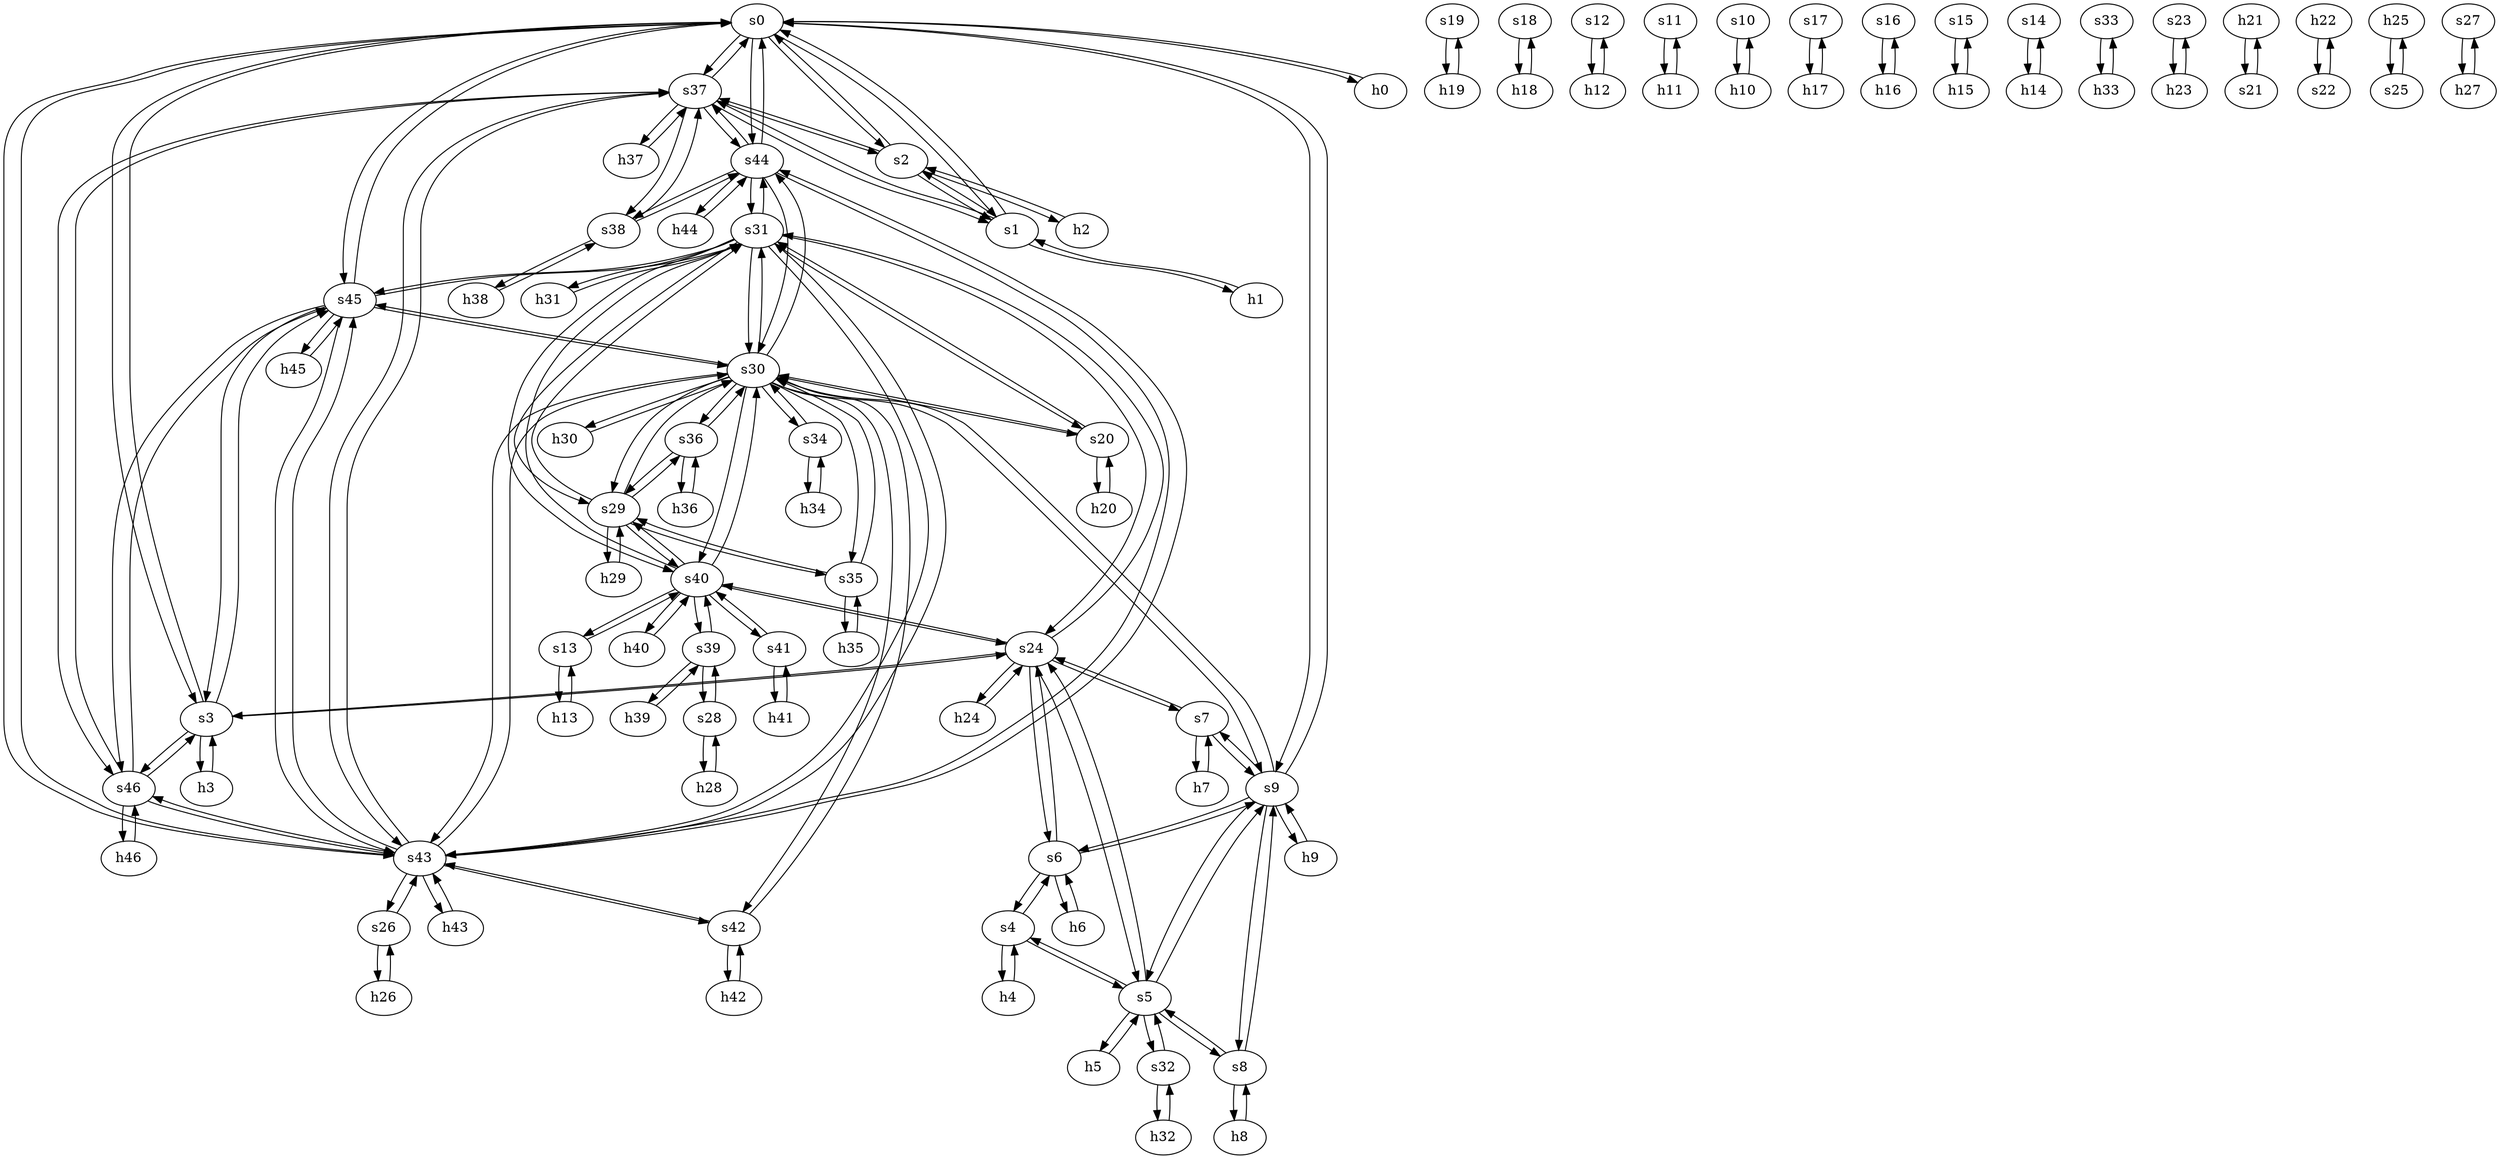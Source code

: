 strict digraph NTT {
	s0	 [id=0,
		type=switch];
	s37	 [id=37,
		type=switch];
	s0 -> s37	 [capacity="1Gbps",
		cost=1,
		dst_port=5,
		src_port=17];
	s45	 [id=45,
		type=switch];
	s0 -> s45	 [capacity="1Gbps",
		cost=1,
		dst_port=3,
		src_port=32];
	s44	 [id=44,
		type=switch];
	s0 -> s44	 [capacity="1Gbps",
		cost=1,
		dst_port=6,
		src_port=30];
	s2	 [id=2,
		type=switch];
	s0 -> s2	 [capacity="1Gbps",
		cost=1,
		dst_port=3,
		src_port=7];
	s43	 [id=43,
		type=switch];
	s0 -> s43	 [capacity="1Gbps",
		cost=1,
		dst_port=6,
		src_port=25];
	s3	 [id=3,
		type=switch];
	s0 -> s3	 [capacity="1Gbps",
		cost=1,
		dst_port=7,
		src_port=13];
	s9	 [id=9,
		type=switch];
	s0 -> s9	 [capacity="1Gbps",
		cost=1,
		dst_port=4,
		src_port=20];
	h0	 [ip="111.0.0.0",
		mac="00:00:00:00:0:0",
		type=host];
	s0 -> h0	 [capacity="1Gbps",
		cost=1,
		dst_port=1,
		src_port=1];
	s1	 [id=1,
		type=switch];
	s0 -> s1	 [capacity="1Gbps",
		cost=1,
		dst_port=5,
		src_port=5];
	s7	 [id=7,
		type=switch];
	h7	 [ip="111.0.7.7",
		mac="00:00:00:00:7:7",
		type=host];
	s7 -> h7	 [capacity="1Gbps",
		cost=1,
		dst_port=1,
		src_port=1];
	s24	 [id=24,
		type=switch];
	s7 -> s24	 [capacity="1Gbps",
		cost=1,
		dst_port=10,
		src_port=2];
	s7 -> s9	 [capacity="1Gbps",
		cost=1,
		dst_port=10,
		src_port=3];
	h20	 [ip="111.0.20.20",
		mac="00:00:00:00:20:20",
		type=host];
	s20	 [id=20,
		type=switch];
	h20 -> s20	 [capacity="1Gbps",
		cost=1,
		dst_port=1,
		src_port=1];
	h46	 [ip="111.0.46.46",
		mac="00:00:00:00:46:46",
		type=host];
	s46	 [id=46,
		type=switch];
	h46 -> s46	 [capacity="1Gbps",
		cost=1,
		dst_port=1,
		src_port=1];
	h45	 [ip="111.0.45.45",
		mac="00:00:00:00:45:45",
		type=host];
	h45 -> s45	 [capacity="1Gbps",
		cost=1,
		dst_port=1,
		src_port=1];
	h44	 [ip="111.0.44.44",
		mac="00:00:00:00:44:44",
		type=host];
	h44 -> s44	 [capacity="1Gbps",
		cost=1,
		dst_port=1,
		src_port=1];
	h43	 [ip="111.0.43.43",
		mac="00:00:00:00:43:43",
		type=host];
	h43 -> s43	 [capacity="1Gbps",
		cost=1,
		dst_port=1,
		src_port=1];
	s5	 [id=5,
		type=switch];
	h5	 [ip="111.0.5.5",
		mac="00:00:00:00:5:5",
		type=host];
	s5 -> h5	 [capacity="1Gbps",
		cost=1,
		dst_port=1,
		src_port=1];
	s8	 [id=8,
		type=switch];
	s5 -> s8	 [capacity="1Gbps",
		cost=1,
		dst_port=3,
		src_port=8];
	s5 -> s24	 [capacity="1Gbps",
		cost=1,
		dst_port=7,
		src_port=6];
	s4	 [id=4,
		type=switch];
	s5 -> s4	 [capacity="1Gbps",
		cost=1,
		dst_port=3,
		src_port=3];
	s32	 [id=32,
		type=switch];
	s5 -> s32	 [capacity="1Gbps",
		cost=1,
		dst_port=3,
		src_port=13];
	s5 -> s9	 [capacity="1Gbps",
		cost=1,
		dst_port=7,
		src_port=11];
	h41	 [ip="111.0.41.41",
		mac="00:00:00:00:41:41",
		type=host];
	s41	 [id=41,
		type=switch];
	h41 -> s41	 [capacity="1Gbps",
		cost=1,
		dst_port=1,
		src_port=1];
	h40	 [ip="111.0.40.40",
		mac="00:00:00:00:40:40",
		type=host];
	s40	 [id=40,
		type=switch];
	h40 -> s40	 [capacity="1Gbps",
		cost=1,
		dst_port=1,
		src_port=1];
	h4	 [ip="111.0.4.4",
		mac="00:00:00:00:4:4",
		type=host];
	s4 -> h4	 [capacity="1Gbps",
		cost=1,
		dst_port=1,
		src_port=1];
	s6	 [id=6,
		type=switch];
	s4 -> s6	 [capacity="1Gbps",
		cost=1,
		dst_port=3,
		src_port=5];
	s4 -> s5	 [capacity="1Gbps",
		cost=1,
		dst_port=3,
		src_port=3];
	s44 -> s37	 [capacity="1Gbps",
		cost=1,
		dst_port=21,
		src_port=29];
	s44 -> h44	 [capacity="1Gbps",
		cost=1,
		dst_port=1,
		src_port=1];
	s30	 [id=30,
		type=switch];
	s44 -> s30	 [capacity="1Gbps",
		cost=1,
		dst_port=49,
		src_port=17];
	s38	 [id=38,
		type=switch];
	s44 -> s38	 [capacity="1Gbps",
		cost=1,
		dst_port=3,
		src_port=30];
	s44 -> s43	 [capacity="1Gbps",
		cost=1,
		dst_port=36,
		src_port=34];
	s44 -> s0	 [capacity="1Gbps",
		cost=1,
		dst_port=30,
		src_port=6];
	s31	 [id=31,
		type=switch];
	s44 -> s31	 [capacity="1Gbps",
		cost=1,
		dst_port=42,
		src_port=24];
	h24	 [ip="111.0.24.24",
		mac="00:00:00:00:24:24",
		type=host];
	h24 -> s24	 [capacity="1Gbps",
		cost=1,
		dst_port=1,
		src_port=1];
	s46 -> s37	 [capacity="1Gbps",
		cost=1,
		dst_port=24,
		src_port=7];
	s46 -> s45	 [capacity="1Gbps",
		cost=1,
		dst_port=22,
		src_port=13];
	s46 -> h46	 [capacity="1Gbps",
		cost=1,
		dst_port=1,
		src_port=1];
	s46 -> s43	 [capacity="1Gbps",
		cost=1,
		dst_port=43,
		src_port=10];
	s46 -> s3	 [capacity="1Gbps",
		cost=1,
		dst_port=15,
		src_port=4];
	s40 -> s41	 [capacity="1Gbps",
		cost=1,
		dst_port=6,
		src_port=22];
	s29	 [id=29,
		type=switch];
	s40 -> s29	 [capacity="1Gbps",
		cost=1,
		dst_port=3,
		src_port=5];
	s40 -> s24	 [capacity="1Gbps",
		cost=1,
		dst_port=11,
		src_port=3];
	s40 -> s30	 [capacity="1Gbps",
		cost=1,
		dst_port=27,
		src_port=12];
	s39	 [id=39,
		type=switch];
	s40 -> s39	 [capacity="1Gbps",
		cost=1,
		dst_port=4,
		src_port=17];
	s13	 [id=13,
		type=switch];
	s40 -> s13	 [capacity="1Gbps",
		cost=1,
		dst_port=2,
		src_port=2];
	s40 -> s31	 [capacity="1Gbps",
		cost=1,
		dst_port=27,
		src_port=15];
	s40 -> h40	 [capacity="1Gbps",
		cost=1,
		dst_port=1,
		src_port=1];
	s41 -> s40	 [capacity="1Gbps",
		cost=1,
		dst_port=22,
		src_port=6];
	s41 -> h41	 [capacity="1Gbps",
		cost=1,
		dst_port=1,
		src_port=1];
	s42	 [id=42,
		type=switch];
	h42	 [ip="111.0.42.42",
		mac="00:00:00:00:42:42",
		type=host];
	s42 -> h42	 [capacity="1Gbps",
		cost=1,
		dst_port=1,
		src_port=1];
	s42 -> s30	 [capacity="1Gbps",
		cost=1,
		dst_port=29,
		src_port=3];
	s42 -> s43	 [capacity="1Gbps",
		cost=1,
		dst_port=32,
		src_port=6];
	s43 -> h43	 [capacity="1Gbps",
		cost=1,
		dst_port=1,
		src_port=1];
	s43 -> s37	 [capacity="1Gbps",
		cost=1,
		dst_port=16,
		src_port=29];
	s26	 [id=26,
		type=switch];
	s43 -> s26	 [capacity="1Gbps",
		cost=1,
		dst_port=2,
		src_port=7];
	s43 -> s45	 [capacity="1Gbps",
		cost=1,
		dst_port=19,
		src_port=40];
	s43 -> s42	 [capacity="1Gbps",
		cost=1,
		dst_port=6,
		src_port=32];
	s43 -> s44	 [capacity="1Gbps",
		cost=1,
		dst_port=34,
		src_port=36];
	s43 -> s30	 [capacity="1Gbps",
		cost=1,
		dst_port=38,
		src_port=16];
	s43 -> s0	 [capacity="1Gbps",
		cost=1,
		dst_port=25,
		src_port=6];
	s43 -> s31	 [capacity="1Gbps",
		cost=1,
		dst_port=35,
		src_port=24];
	s43 -> s46	 [capacity="1Gbps",
		cost=1,
		dst_port=10,
		src_port=43];
	h42 -> s42	 [capacity="1Gbps",
		cost=1,
		dst_port=1,
		src_port=1];
	s45 -> s30	 [capacity="1Gbps",
		cost=1,
		dst_port=54,
		src_port=10];
	s45 -> s43	 [capacity="1Gbps",
		cost=1,
		dst_port=40,
		src_port=19];
	s45 -> s3	 [capacity="1Gbps",
		cost=1,
		dst_port=12,
		src_port=5];
	s45 -> s0	 [capacity="1Gbps",
		cost=1,
		dst_port=32,
		src_port=3];
	s45 -> s31	 [capacity="1Gbps",
		cost=1,
		dst_port=47,
		src_port=15];
	s45 -> h45	 [capacity="1Gbps",
		cost=1,
		dst_port=1,
		src_port=1];
	s45 -> s46	 [capacity="1Gbps",
		cost=1,
		dst_port=13,
		src_port=22];
	s19	 [id=19,
		type=switch];
	h19	 [ip="111.0.19.19",
		mac="00:00:00:00:19:19",
		type=host];
	s19 -> h19	 [capacity="1Gbps",
		cost=1,
		dst_port=1,
		src_port=1];
	s18	 [id=18,
		type=switch];
	h18	 [ip="111.0.18.18",
		mac="00:00:00:00:18:18",
		type=host];
	s18 -> h18	 [capacity="1Gbps",
		cost=1,
		dst_port=1,
		src_port=1];
	h13	 [ip="111.0.13.13",
		mac="00:00:00:00:13:13",
		type=host];
	s13 -> h13	 [capacity="1Gbps",
		cost=1,
		dst_port=1,
		src_port=1];
	s13 -> s40	 [capacity="1Gbps",
		cost=1,
		dst_port=2,
		src_port=2];
	s12	 [id=12,
		type=switch];
	h12	 [ip="111.0.12.12",
		mac="00:00:00:00:12:12",
		type=host];
	s12 -> h12	 [capacity="1Gbps",
		cost=1,
		dst_port=1,
		src_port=1];
	s11	 [id=11,
		type=switch];
	h11	 [ip="111.0.11.11",
		mac="00:00:00:00:11:11",
		type=host];
	s11 -> h11	 [capacity="1Gbps",
		cost=1,
		dst_port=1,
		src_port=1];
	s10	 [id=10,
		type=switch];
	h10	 [ip="111.0.10.10",
		mac="00:00:00:00:10:10",
		type=host];
	s10 -> h10	 [capacity="1Gbps",
		cost=1,
		dst_port=1,
		src_port=1];
	s17	 [id=17,
		type=switch];
	h17	 [ip="111.0.17.17",
		mac="00:00:00:00:17:17",
		type=host];
	s17 -> h17	 [capacity="1Gbps",
		cost=1,
		dst_port=1,
		src_port=1];
	s16	 [id=16,
		type=switch];
	h16	 [ip="111.0.16.16",
		mac="00:00:00:00:16:16",
		type=host];
	s16 -> h16	 [capacity="1Gbps",
		cost=1,
		dst_port=1,
		src_port=1];
	s15	 [id=15,
		type=switch];
	h15	 [ip="111.0.15.15",
		mac="00:00:00:00:15:15",
		type=host];
	s15 -> h15	 [capacity="1Gbps",
		cost=1,
		dst_port=1,
		src_port=1];
	s14	 [id=14,
		type=switch];
	h14	 [ip="111.0.14.14",
		mac="00:00:00:00:14:14",
		type=host];
	s14 -> h14	 [capacity="1Gbps",
		cost=1,
		dst_port=1,
		src_port=1];
	h8	 [ip="111.0.8.8",
		mac="00:00:00:00:8:8",
		type=host];
	h8 -> s8	 [capacity="1Gbps",
		cost=1,
		dst_port=1,
		src_port=1];
	h9	 [ip="111.0.9.9",
		mac="00:00:00:00:9:9",
		type=host];
	h9 -> s9	 [capacity="1Gbps",
		cost=1,
		dst_port=1,
		src_port=1];
	h2	 [ip="111.0.2.2",
		mac="00:00:00:00:2:2",
		type=host];
	h2 -> s2	 [capacity="1Gbps",
		cost=1,
		dst_port=1,
		src_port=1];
	h3	 [ip="111.0.3.3",
		mac="00:00:00:00:3:3",
		type=host];
	h3 -> s3	 [capacity="1Gbps",
		cost=1,
		dst_port=1,
		src_port=1];
	h0 -> s0	 [capacity="1Gbps",
		cost=1,
		dst_port=1,
		src_port=1];
	h1	 [ip="111.0.1.1",
		mac="00:00:00:00:1:1",
		type=host];
	h1 -> s1	 [capacity="1Gbps",
		cost=1,
		dst_port=1,
		src_port=1];
	h6	 [ip="111.0.6.6",
		mac="00:00:00:00:6:6",
		type=host];
	h6 -> s6	 [capacity="1Gbps",
		cost=1,
		dst_port=1,
		src_port=1];
	h7 -> s7	 [capacity="1Gbps",
		cost=1,
		dst_port=1,
		src_port=1];
	h4 -> s4	 [capacity="1Gbps",
		cost=1,
		dst_port=1,
		src_port=1];
	h5 -> s5	 [capacity="1Gbps",
		cost=1,
		dst_port=1,
		src_port=1];
	s39 -> s40	 [capacity="1Gbps",
		cost=1,
		dst_port=17,
		src_port=4];
	h39	 [ip="111.0.39.39",
		mac="00:00:00:00:39:39",
		type=host];
	s39 -> h39	 [capacity="1Gbps",
		cost=1,
		dst_port=1,
		src_port=1];
	s28	 [id=28,
		type=switch];
	s39 -> s28	 [capacity="1Gbps",
		cost=1,
		dst_port=2,
		src_port=2];
	s38 -> s37	 [capacity="1Gbps",
		cost=1,
		dst_port=11,
		src_port=2];
	s38 -> s44	 [capacity="1Gbps",
		cost=1,
		dst_port=30,
		src_port=3];
	h38	 [ip="111.0.38.38",
		mac="00:00:00:00:38:38",
		type=host];
	s38 -> h38	 [capacity="1Gbps",
		cost=1,
		dst_port=1,
		src_port=1];
	s35	 [id=35,
		type=switch];
	s35 -> s29	 [capacity="1Gbps",
		cost=1,
		dst_port=4,
		src_port=2];
	h35	 [ip="111.0.35.35",
		mac="00:00:00:00:35:35",
		type=host];
	s35 -> h35	 [capacity="1Gbps",
		cost=1,
		dst_port=1,
		src_port=1];
	s35 -> s30	 [capacity="1Gbps",
		cost=1,
		dst_port=17,
		src_port=3];
	s34	 [id=34,
		type=switch];
	h34	 [ip="111.0.34.34",
		mac="00:00:00:00:34:34",
		type=host];
	s34 -> h34	 [capacity="1Gbps",
		cost=1,
		dst_port=1,
		src_port=1];
	s34 -> s30	 [capacity="1Gbps",
		cost=1,
		dst_port=16,
		src_port=2];
	h37	 [ip="111.0.37.37",
		mac="00:00:00:00:37:37",
		type=host];
	s37 -> h37	 [capacity="1Gbps",
		cost=1,
		dst_port=1,
		src_port=1];
	s37 -> s44	 [capacity="1Gbps",
		cost=1,
		dst_port=29,
		src_port=21];
	s37 -> s2	 [capacity="1Gbps",
		cost=1,
		dst_port=7,
		src_port=10];
	s37 -> s38	 [capacity="1Gbps",
		cost=1,
		dst_port=2,
		src_port=11];
	s37 -> s43	 [capacity="1Gbps",
		cost=1,
		dst_port=29,
		src_port=16];
	s37 -> s0	 [capacity="1Gbps",
		cost=1,
		dst_port=17,
		src_port=5];
	s37 -> s46	 [capacity="1Gbps",
		cost=1,
		dst_port=7,
		src_port=24];
	s37 -> s1	 [capacity="1Gbps",
		cost=1,
		dst_port=10,
		src_port=8];
	s36	 [id=36,
		type=switch];
	s36 -> s29	 [capacity="1Gbps",
		cost=1,
		dst_port=7,
		src_port=4];
	h36	 [ip="111.0.36.36",
		mac="00:00:00:00:36:36",
		type=host];
	s36 -> h36	 [capacity="1Gbps",
		cost=1,
		dst_port=1,
		src_port=1];
	s36 -> s30	 [capacity="1Gbps",
		cost=1,
		dst_port=20,
		src_port=7];
	s31 -> s20	 [capacity="1Gbps",
		cost=1,
		dst_port=5,
		src_port=2];
	s31 -> s29	 [capacity="1Gbps",
		cost=1,
		dst_port=17,
		src_port=10];
	s31 -> s45	 [capacity="1Gbps",
		cost=1,
		dst_port=15,
		src_port=47];
	s31 -> s40	 [capacity="1Gbps",
		cost=1,
		dst_port=15,
		src_port=27];
	s31 -> s44	 [capacity="1Gbps",
		cost=1,
		dst_port=24,
		src_port=42];
	s31 -> s24	 [capacity="1Gbps",
		cost=1,
		dst_port=14,
		src_port=5];
	s31 -> s30	 [capacity="1Gbps",
		cost=1,
		dst_port=68,
		src_port=24];
	s31 -> s43	 [capacity="1Gbps",
		cost=1,
		dst_port=24,
		src_port=35];
	h31	 [ip="111.0.31.31",
		mac="00:00:00:00:31:31",
		type=host];
	s31 -> h31	 [capacity="1Gbps",
		cost=1,
		dst_port=1,
		src_port=1];
	s30 -> s35	 [capacity="1Gbps",
		cost=1,
		dst_port=3,
		src_port=17];
	s30 -> s20	 [capacity="1Gbps",
		cost=1,
		dst_port=4,
		src_port=10];
	s30 -> s29	 [capacity="1Gbps",
		cost=1,
		dst_port=12,
		src_port=15];
	s30 -> s36	 [capacity="1Gbps",
		cost=1,
		dst_port=7,
		src_port=20];
	s30 -> s45	 [capacity="1Gbps",
		cost=1,
		dst_port=10,
		src_port=54];
	s30 -> s40	 [capacity="1Gbps",
		cost=1,
		dst_port=12,
		src_port=27];
	s30 -> s42	 [capacity="1Gbps",
		cost=1,
		dst_port=3,
		src_port=29];
	s30 -> s44	 [capacity="1Gbps",
		cost=1,
		dst_port=17,
		src_port=49];
	s30 -> s34	 [capacity="1Gbps",
		cost=1,
		dst_port=2,
		src_port=16];
	s30 -> s43	 [capacity="1Gbps",
		cost=1,
		dst_port=16,
		src_port=38];
	h30	 [ip="111.0.30.30",
		mac="00:00:00:00:30:30",
		type=host];
	s30 -> h30	 [capacity="1Gbps",
		cost=1,
		dst_port=1,
		src_port=1];
	s30 -> s31	 [capacity="1Gbps",
		cost=1,
		dst_port=24,
		src_port=68];
	s30 -> s9	 [capacity="1Gbps",
		cost=1,
		dst_port=18,
		src_port=7];
	s33	 [id=33,
		type=switch];
	h33	 [ip="111.0.33.33",
		mac="00:00:00:00:33:33",
		type=host];
	s33 -> h33	 [capacity="1Gbps",
		cost=1,
		dst_port=1,
		src_port=1];
	s32 -> s5	 [capacity="1Gbps",
		cost=1,
		dst_port=13,
		src_port=3];
	h32	 [ip="111.0.32.32",
		mac="00:00:00:00:32:32",
		type=host];
	s32 -> h32	 [capacity="1Gbps",
		cost=1,
		dst_port=1,
		src_port=1];
	h18 -> s18	 [capacity="1Gbps",
		cost=1,
		dst_port=1,
		src_port=1];
	h19 -> s19	 [capacity="1Gbps",
		cost=1,
		dst_port=1,
		src_port=1];
	h10 -> s10	 [capacity="1Gbps",
		cost=1,
		dst_port=1,
		src_port=1];
	h11 -> s11	 [capacity="1Gbps",
		cost=1,
		dst_port=1,
		src_port=1];
	h12 -> s12	 [capacity="1Gbps",
		cost=1,
		dst_port=1,
		src_port=1];
	h13 -> s13	 [capacity="1Gbps",
		cost=1,
		dst_port=1,
		src_port=1];
	h14 -> s14	 [capacity="1Gbps",
		cost=1,
		dst_port=1,
		src_port=1];
	h15 -> s15	 [capacity="1Gbps",
		cost=1,
		dst_port=1,
		src_port=1];
	h16 -> s16	 [capacity="1Gbps",
		cost=1,
		dst_port=1,
		src_port=1];
	h17 -> s17	 [capacity="1Gbps",
		cost=1,
		dst_port=1,
		src_port=1];
	s9 -> s7	 [capacity="1Gbps",
		cost=1,
		dst_port=3,
		src_port=10];
	s9 -> s8	 [capacity="1Gbps",
		cost=1,
		dst_port=5,
		src_port=12];
	s9 -> h9	 [capacity="1Gbps",
		cost=1,
		dst_port=1,
		src_port=1];
	s9 -> s30	 [capacity="1Gbps",
		cost=1,
		dst_port=7,
		src_port=18];
	s9 -> s0	 [capacity="1Gbps",
		cost=1,
		dst_port=20,
		src_port=4];
	s9 -> s6	 [capacity="1Gbps",
		cost=1,
		dst_port=7,
		src_port=9];
	s9 -> s5	 [capacity="1Gbps",
		cost=1,
		dst_port=11,
		src_port=7];
	s8 -> h8	 [capacity="1Gbps",
		cost=1,
		dst_port=1,
		src_port=1];
	s8 -> s5	 [capacity="1Gbps",
		cost=1,
		dst_port=8,
		src_port=3];
	s8 -> s9	 [capacity="1Gbps",
		cost=1,
		dst_port=12,
		src_port=5];
	h29	 [ip="111.0.29.29",
		mac="00:00:00:00:29:29",
		type=host];
	h29 -> s29	 [capacity="1Gbps",
		cost=1,
		dst_port=1,
		src_port=1];
	h28	 [ip="111.0.28.28",
		mac="00:00:00:00:28:28",
		type=host];
	h28 -> s28	 [capacity="1Gbps",
		cost=1,
		dst_port=1,
		src_port=1];
	s23	 [id=23,
		type=switch];
	h23	 [ip="111.0.23.23",
		mac="00:00:00:00:23:23",
		type=host];
	s23 -> h23	 [capacity="1Gbps",
		cost=1,
		dst_port=1,
		src_port=1];
	s3 -> h3	 [capacity="1Gbps",
		cost=1,
		dst_port=1,
		src_port=1];
	s3 -> s45	 [capacity="1Gbps",
		cost=1,
		dst_port=5,
		src_port=12];
	s3 -> s24	 [capacity="1Gbps",
		cost=1,
		dst_port=4,
		src_port=10];
	s3 -> s0	 [capacity="1Gbps",
		cost=1,
		dst_port=13,
		src_port=7];
	s3 -> s46	 [capacity="1Gbps",
		cost=1,
		dst_port=4,
		src_port=15];
	s2 -> s37	 [capacity="1Gbps",
		cost=1,
		dst_port=10,
		src_port=7];
	s2 -> h2	 [capacity="1Gbps",
		cost=1,
		dst_port=1,
		src_port=1];
	s2 -> s0	 [capacity="1Gbps",
		cost=1,
		dst_port=7,
		src_port=3];
	s2 -> s1	 [capacity="1Gbps",
		cost=1,
		dst_port=7,
		src_port=5];
	s1 -> s37	 [capacity="1Gbps",
		cost=1,
		dst_port=8,
		src_port=10];
	s1 -> s2	 [capacity="1Gbps",
		cost=1,
		dst_port=5,
		src_port=7];
	s1 -> h1	 [capacity="1Gbps",
		cost=1,
		dst_port=1,
		src_port=1];
	s1 -> s0	 [capacity="1Gbps",
		cost=1,
		dst_port=5,
		src_port=5];
	h26	 [ip="111.0.26.26",
		mac="00:00:00:00:26:26",
		type=host];
	h26 -> s26	 [capacity="1Gbps",
		cost=1,
		dst_port=1,
		src_port=1];
	h21	 [ip="111.0.21.21",
		mac="00:00:00:00:21:21",
		type=host];
	s21	 [id=21,
		type=switch];
	h21 -> s21	 [capacity="1Gbps",
		cost=1,
		dst_port=1,
		src_port=1];
	s6 -> s24	 [capacity="1Gbps",
		cost=1,
		dst_port=9,
		src_port=5];
	s6 -> h6	 [capacity="1Gbps",
		cost=1,
		dst_port=1,
		src_port=1];
	s6 -> s4	 [capacity="1Gbps",
		cost=1,
		dst_port=5,
		src_port=3];
	s6 -> s9	 [capacity="1Gbps",
		cost=1,
		dst_port=9,
		src_port=7];
	h23 -> s23	 [capacity="1Gbps",
		cost=1,
		dst_port=1,
		src_port=1];
	h22	 [ip="111.0.22.22",
		mac="00:00:00:00:22:22",
		type=host];
	s22	 [id=22,
		type=switch];
	h22 -> s22	 [capacity="1Gbps",
		cost=1,
		dst_port=1,
		src_port=1];
	h32 -> s32	 [capacity="1Gbps",
		cost=1,
		dst_port=1,
		src_port=1];
	h33 -> s33	 [capacity="1Gbps",
		cost=1,
		dst_port=1,
		src_port=1];
	h30 -> s30	 [capacity="1Gbps",
		cost=1,
		dst_port=1,
		src_port=1];
	h31 -> s31	 [capacity="1Gbps",
		cost=1,
		dst_port=1,
		src_port=1];
	h36 -> s36	 [capacity="1Gbps",
		cost=1,
		dst_port=1,
		src_port=1];
	h37 -> s37	 [capacity="1Gbps",
		cost=1,
		dst_port=1,
		src_port=1];
	h34 -> s34	 [capacity="1Gbps",
		cost=1,
		dst_port=1,
		src_port=1];
	h35 -> s35	 [capacity="1Gbps",
		cost=1,
		dst_port=1,
		src_port=1];
	h38 -> s38	 [capacity="1Gbps",
		cost=1,
		dst_port=1,
		src_port=1];
	h39 -> s39	 [capacity="1Gbps",
		cost=1,
		dst_port=1,
		src_port=1];
	s22 -> h22	 [capacity="1Gbps",
		cost=1,
		dst_port=1,
		src_port=1];
	h25	 [ip="111.0.25.25",
		mac="00:00:00:00:25:25",
		type=host];
	s25	 [id=25,
		type=switch];
	h25 -> s25	 [capacity="1Gbps",
		cost=1,
		dst_port=1,
		src_port=1];
	s20 -> s30	 [capacity="1Gbps",
		cost=1,
		dst_port=10,
		src_port=4];
	s20 -> s31	 [capacity="1Gbps",
		cost=1,
		dst_port=2,
		src_port=5];
	s20 -> h20	 [capacity="1Gbps",
		cost=1,
		dst_port=1,
		src_port=1];
	s21 -> h21	 [capacity="1Gbps",
		cost=1,
		dst_port=1,
		src_port=1];
	s26 -> s43	 [capacity="1Gbps",
		cost=1,
		dst_port=7,
		src_port=2];
	s26 -> h26	 [capacity="1Gbps",
		cost=1,
		dst_port=1,
		src_port=1];
	s27	 [id=27,
		type=switch];
	h27	 [ip="111.0.27.27",
		mac="00:00:00:00:27:27",
		type=host];
	s27 -> h27	 [capacity="1Gbps",
		cost=1,
		dst_port=1,
		src_port=1];
	s24 -> s40	 [capacity="1Gbps",
		cost=1,
		dst_port=3,
		src_port=11];
	s24 -> s7	 [capacity="1Gbps",
		cost=1,
		dst_port=2,
		src_port=10];
	s24 -> h24	 [capacity="1Gbps",
		cost=1,
		dst_port=1,
		src_port=1];
	s24 -> s3	 [capacity="1Gbps",
		cost=1,
		dst_port=10,
		src_port=4];
	s24 -> s31	 [capacity="1Gbps",
		cost=1,
		dst_port=5,
		src_port=14];
	s24 -> s6	 [capacity="1Gbps",
		cost=1,
		dst_port=5,
		src_port=9];
	s24 -> s5	 [capacity="1Gbps",
		cost=1,
		dst_port=6,
		src_port=7];
	s25 -> h25	 [capacity="1Gbps",
		cost=1,
		dst_port=1,
		src_port=1];
	s28 -> s39	 [capacity="1Gbps",
		cost=1,
		dst_port=2,
		src_port=2];
	s28 -> h28	 [capacity="1Gbps",
		cost=1,
		dst_port=1,
		src_port=1];
	s29 -> s35	 [capacity="1Gbps",
		cost=1,
		dst_port=2,
		src_port=4];
	s29 -> s36	 [capacity="1Gbps",
		cost=1,
		dst_port=4,
		src_port=7];
	s29 -> s40	 [capacity="1Gbps",
		cost=1,
		dst_port=5,
		src_port=3];
	s29 -> s30	 [capacity="1Gbps",
		cost=1,
		dst_port=15,
		src_port=12];
	s29 -> s31	 [capacity="1Gbps",
		cost=1,
		dst_port=10,
		src_port=17];
	s29 -> h29	 [capacity="1Gbps",
		cost=1,
		dst_port=1,
		src_port=1];
	h27 -> s27	 [capacity="1Gbps",
		cost=1,
		dst_port=1,
		src_port=1];
}
